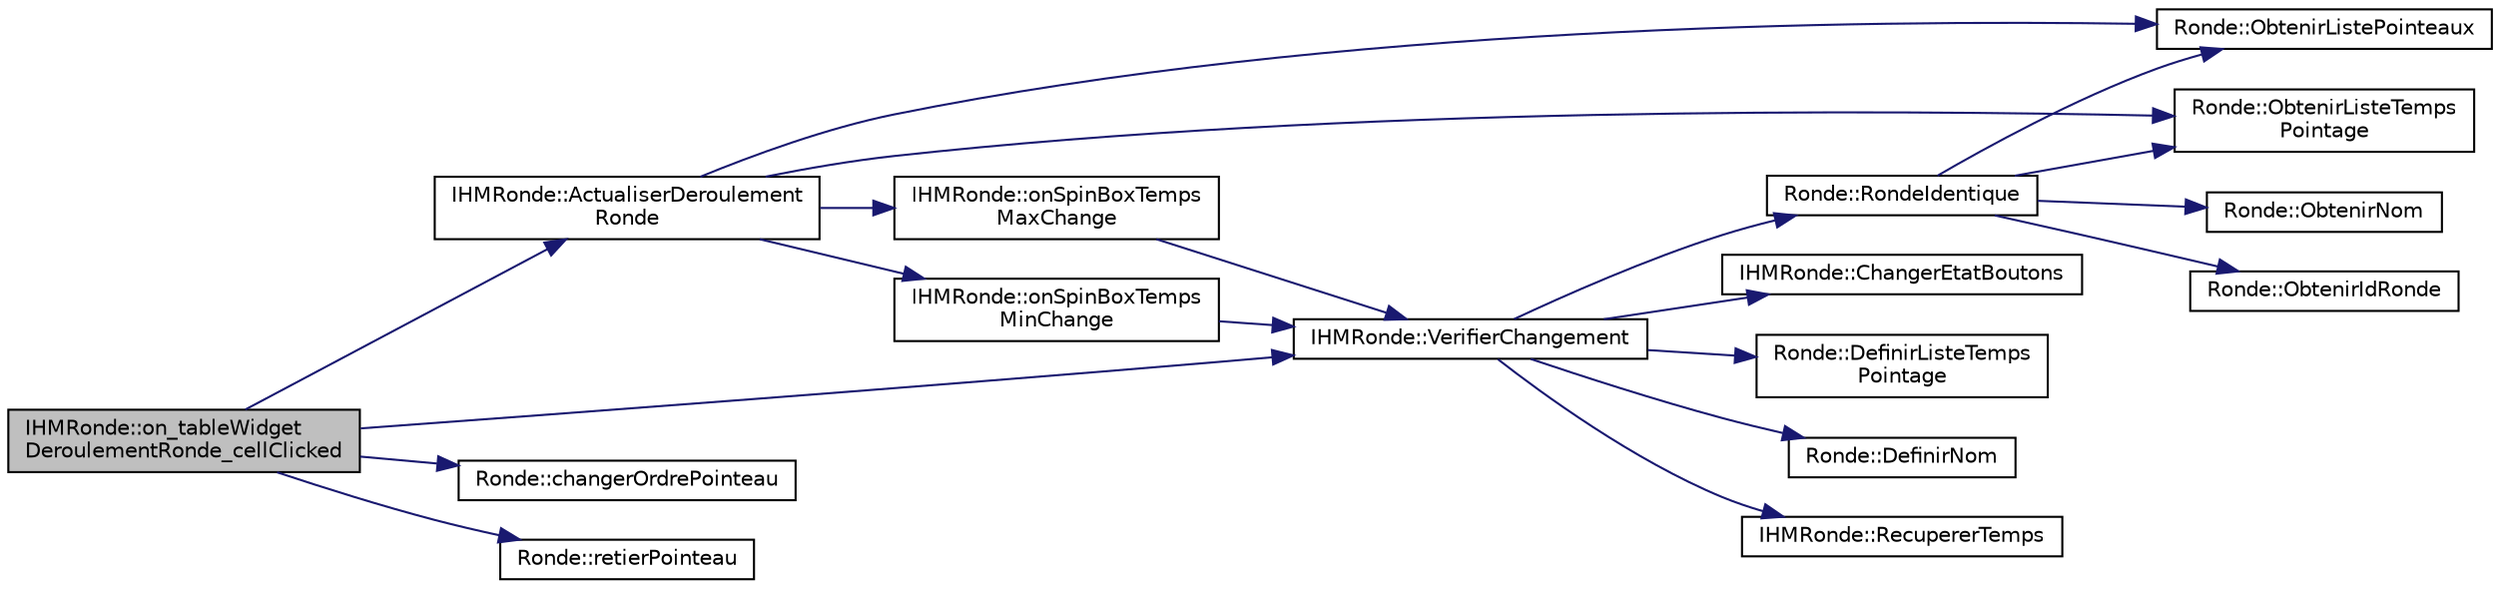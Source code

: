 digraph "IHMRonde::on_tableWidgetDeroulementRonde_cellClicked"
{
 // LATEX_PDF_SIZE
  edge [fontname="Helvetica",fontsize="10",labelfontname="Helvetica",labelfontsize="10"];
  node [fontname="Helvetica",fontsize="10",shape=record];
  rankdir="LR";
  Node1 [label="IHMRonde::on_tableWidget\lDeroulementRonde_cellClicked",height=0.2,width=0.4,color="black", fillcolor="grey75", style="filled", fontcolor="black",tooltip="IHMRonde::on_tableWidgetDeroulementRonde_cellClicked Lors d'un clic sur une case du tableau dérouleme..."];
  Node1 -> Node2 [color="midnightblue",fontsize="10",style="solid"];
  Node2 [label="IHMRonde::ActualiserDeroulement\lRonde",height=0.2,width=0.4,color="black", fillcolor="white", style="filled",URL="$class_i_h_m_ronde.html#aa456c367fc52e689745f11003d1fd274",tooltip="IHMRonde::ActualiserDeroulementRonde Permet la creation des ligne du tableau déroulement de la ronde ..."];
  Node2 -> Node3 [color="midnightblue",fontsize="10",style="solid"];
  Node3 [label="Ronde::ObtenirListePointeaux",height=0.2,width=0.4,color="black", fillcolor="white", style="filled",URL="$class_ronde.html#a1e49a3028f0d60a9163583a160118f19",tooltip=" "];
  Node2 -> Node4 [color="midnightblue",fontsize="10",style="solid"];
  Node4 [label="Ronde::ObtenirListeTemps\lPointage",height=0.2,width=0.4,color="black", fillcolor="white", style="filled",URL="$class_ronde.html#ac625099a69c7abadefec375bd7121869",tooltip=" "];
  Node2 -> Node5 [color="midnightblue",fontsize="10",style="solid"];
  Node5 [label="IHMRonde::onSpinBoxTemps\lMaxChange",height=0.2,width=0.4,color="black", fillcolor="white", style="filled",URL="$class_i_h_m_ronde.html#ac4c757ddcb723e392b67626688cb74a1",tooltip="IHMRonde::onSpinBoxTempsMaxChange Lors d'un changement de valeur d'une des spinbox de temps max du ta..."];
  Node5 -> Node6 [color="midnightblue",fontsize="10",style="solid"];
  Node6 [label="IHMRonde::VerifierChangement",height=0.2,width=0.4,color="black", fillcolor="white", style="filled",URL="$class_i_h_m_ronde.html#ace12612c875acf91345b7e6469544d6c",tooltip="IHMRonde::VerifierChangement Vérifie si la ronde actuelle est identique a la ronde de la base de donn..."];
  Node6 -> Node7 [color="midnightblue",fontsize="10",style="solid"];
  Node7 [label="IHMRonde::ChangerEtatBoutons",height=0.2,width=0.4,color="black", fillcolor="white", style="filled",URL="$class_i_h_m_ronde.html#aa77f91ead67565768795095ce170d5de",tooltip="IHMRonde::ChangerEtatBoutons Permet de changer l'état des boutons sur l'ihm."];
  Node6 -> Node8 [color="midnightblue",fontsize="10",style="solid"];
  Node8 [label="Ronde::DefinirListeTemps\lPointage",height=0.2,width=0.4,color="black", fillcolor="white", style="filled",URL="$class_ronde.html#a8937af7d076d4344939fcb0ed19b8310",tooltip=" "];
  Node6 -> Node9 [color="midnightblue",fontsize="10",style="solid"];
  Node9 [label="Ronde::DefinirNom",height=0.2,width=0.4,color="black", fillcolor="white", style="filled",URL="$class_ronde.html#a7554acc946b987fc5419ef9f5543493f",tooltip=" "];
  Node6 -> Node10 [color="midnightblue",fontsize="10",style="solid"];
  Node10 [label="IHMRonde::RecupererTemps",height=0.2,width=0.4,color="black", fillcolor="white", style="filled",URL="$class_i_h_m_ronde.html#a31914f7ec075dfaefc10bd30008707e0",tooltip="IHMRonde::RecupererTemps Permet de recuperer les temps min et max des pointeau prèsent dans la liste ..."];
  Node6 -> Node11 [color="midnightblue",fontsize="10",style="solid"];
  Node11 [label="Ronde::RondeIdentique",height=0.2,width=0.4,color="black", fillcolor="white", style="filled",URL="$class_ronde.html#a0128f05ee680c9aaad0c253d1724ae51",tooltip="Ronde::RondeIdentique Permet de vérifier si la ronde passé en paramètre est identique à cette ronde."];
  Node11 -> Node12 [color="midnightblue",fontsize="10",style="solid"];
  Node12 [label="Ronde::ObtenirIdRonde",height=0.2,width=0.4,color="black", fillcolor="white", style="filled",URL="$class_ronde.html#a61f4a4424698eebfb4c872c33e890463",tooltip=" "];
  Node11 -> Node3 [color="midnightblue",fontsize="10",style="solid"];
  Node11 -> Node4 [color="midnightblue",fontsize="10",style="solid"];
  Node11 -> Node13 [color="midnightblue",fontsize="10",style="solid"];
  Node13 [label="Ronde::ObtenirNom",height=0.2,width=0.4,color="black", fillcolor="white", style="filled",URL="$class_ronde.html#add1831c12866ea50cf114695959de6eb",tooltip=" "];
  Node2 -> Node14 [color="midnightblue",fontsize="10",style="solid"];
  Node14 [label="IHMRonde::onSpinBoxTemps\lMinChange",height=0.2,width=0.4,color="black", fillcolor="white", style="filled",URL="$class_i_h_m_ronde.html#a6535256530aea2141dfe8e0e80a7d645",tooltip="IHMRonde::onSpinBoxTempsMinChange Lors d'un changement de valeur d'une des spinbox de temps min du ta..."];
  Node14 -> Node6 [color="midnightblue",fontsize="10",style="solid"];
  Node1 -> Node15 [color="midnightblue",fontsize="10",style="solid"];
  Node15 [label="Ronde::changerOrdrePointeau",height=0.2,width=0.4,color="black", fillcolor="white", style="filled",URL="$class_ronde.html#a89c23c73f2778729cbad4819835cead7",tooltip="Ronde::changerOrdrePointeau Permet d'intervertire deux pointeaux dans le déroulement de la ronde."];
  Node1 -> Node16 [color="midnightblue",fontsize="10",style="solid"];
  Node16 [label="Ronde::retierPointeau",height=0.2,width=0.4,color="black", fillcolor="white", style="filled",URL="$class_ronde.html#ac425ea4ba1b8c6e100e1fd2df49d3905",tooltip="Ronde::retierPointeau Permet de retirer le pointeau à l'emplacement indiqué en paramètre ainsi que so..."];
  Node1 -> Node6 [color="midnightblue",fontsize="10",style="solid"];
}
